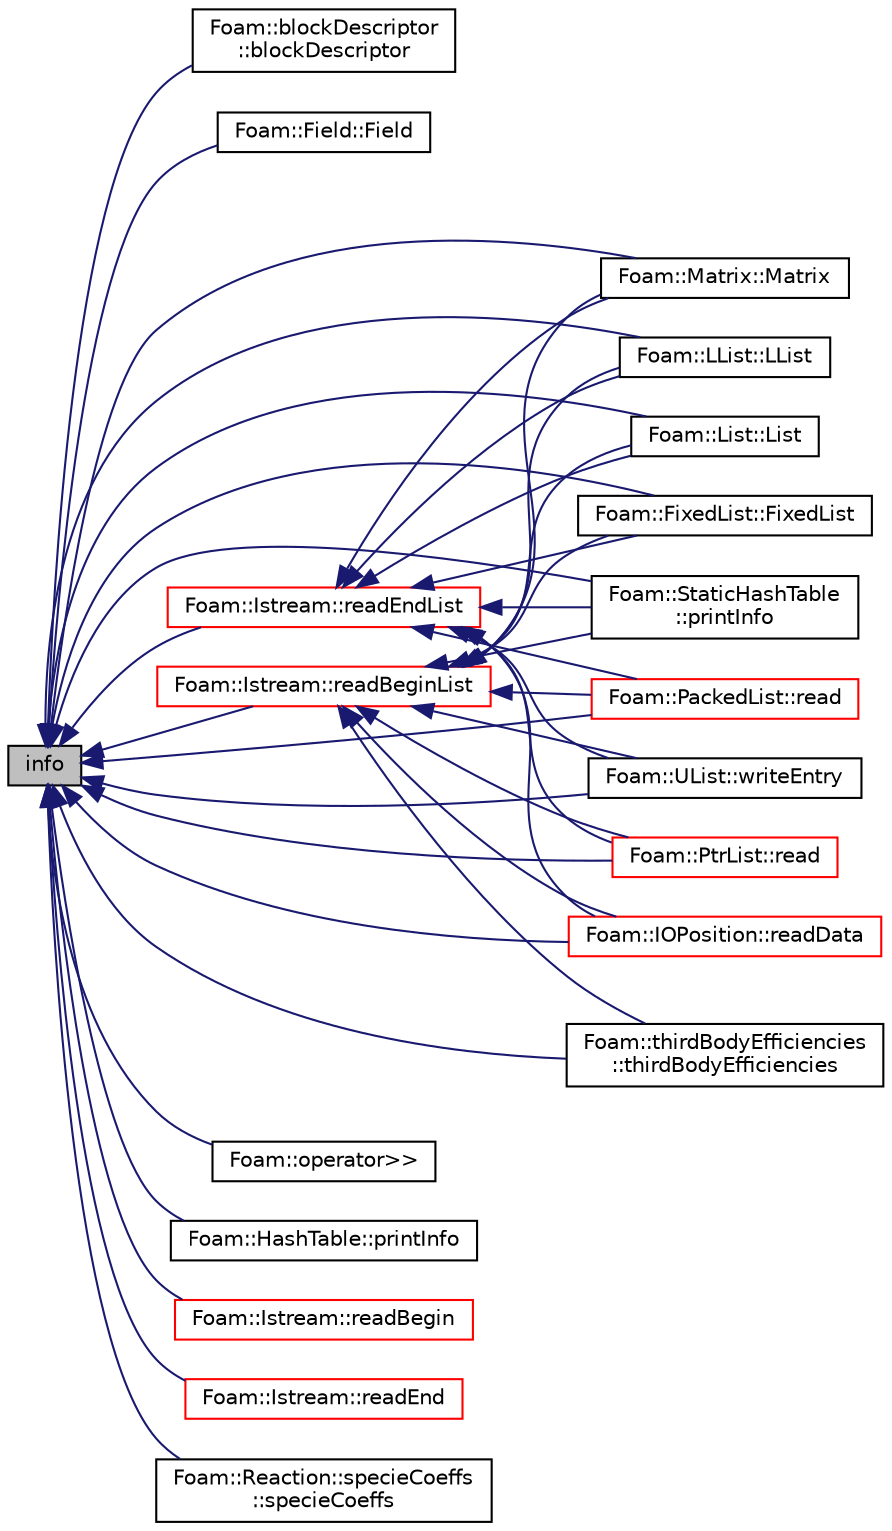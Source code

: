 digraph "info"
{
  bgcolor="transparent";
  edge [fontname="Helvetica",fontsize="10",labelfontname="Helvetica",labelfontsize="10"];
  node [fontname="Helvetica",fontsize="10",shape=record];
  rankdir="LR";
  Node1 [label="info",height=0.2,width=0.4,color="black", fillcolor="grey75", style="filled", fontcolor="black"];
  Node1 -> Node2 [dir="back",color="midnightblue",fontsize="10",style="solid",fontname="Helvetica"];
  Node2 [label="Foam::blockDescriptor\l::blockDescriptor",height=0.2,width=0.4,color="black",URL="$a00140.html#a00eb99a211b093415fcdeca89e0ef220",tooltip="Construct from Istream. "];
  Node1 -> Node3 [dir="back",color="midnightblue",fontsize="10",style="solid",fontname="Helvetica"];
  Node3 [label="Foam::Field::Field",height=0.2,width=0.4,color="black",URL="$a00758.html#a7c7798a471c99613de775e23bbe76b8f",tooltip="Construct from a dictionary entry. "];
  Node1 -> Node4 [dir="back",color="midnightblue",fontsize="10",style="solid",fontname="Helvetica"];
  Node4 [label="Foam::FixedList::FixedList",height=0.2,width=0.4,color="black",URL="$a00829.html#a96fc89cc5cd7ef81f0d49bfb25247021",tooltip="Construct from Istream. "];
  Node1 -> Node5 [dir="back",color="midnightblue",fontsize="10",style="solid",fontname="Helvetica"];
  Node5 [label="Foam::List::List",height=0.2,width=0.4,color="black",URL="$a01392.html#a14f9ee6bb196d1f585f55ea49dc15a0c",tooltip="Construct from Istream. "];
  Node1 -> Node6 [dir="back",color="midnightblue",fontsize="10",style="solid",fontname="Helvetica"];
  Node6 [label="Foam::LList::LList",height=0.2,width=0.4,color="black",URL="$a01399.html#aa632aa973f33404a158c0481ead8a78b",tooltip="Construct from Istream. "];
  Node1 -> Node7 [dir="back",color="midnightblue",fontsize="10",style="solid",fontname="Helvetica"];
  Node7 [label="Foam::Matrix::Matrix",height=0.2,width=0.4,color="black",URL="$a01470.html#aa92976d4353b6683c4f4b1b50a536502",tooltip="Construct from Istream. "];
  Node1 -> Node8 [dir="back",color="midnightblue",fontsize="10",style="solid",fontname="Helvetica"];
  Node8 [label="Foam::operator\>\>",height=0.2,width=0.4,color="black",URL="$a10887.html#ae138a2a110d0a07026967ee5edbf2e71"];
  Node1 -> Node9 [dir="back",color="midnightblue",fontsize="10",style="solid",fontname="Helvetica"];
  Node9 [label="Foam::StaticHashTable\l::printInfo",height=0.2,width=0.4,color="black",URL="$a02522.html#aa83f51c128dc4622568ef2cf81ded527",tooltip="Print information. "];
  Node1 -> Node10 [dir="back",color="midnightblue",fontsize="10",style="solid",fontname="Helvetica"];
  Node10 [label="Foam::HashTable::printInfo",height=0.2,width=0.4,color="black",URL="$a00994.html#aa83f51c128dc4622568ef2cf81ded527",tooltip="Print information. "];
  Node1 -> Node11 [dir="back",color="midnightblue",fontsize="10",style="solid",fontname="Helvetica"];
  Node11 [label="Foam::PtrList::read",height=0.2,width=0.4,color="red",URL="$a02077.html#a13f28f6f50da188010f20f60b92f4f39",tooltip="Read from Istream using given Istream constructor class. "];
  Node1 -> Node12 [dir="back",color="midnightblue",fontsize="10",style="solid",fontname="Helvetica"];
  Node12 [label="Foam::PackedList::read",height=0.2,width=0.4,color="red",URL="$a01795.html#a223c472410515286cf5050b0b7b37396",tooltip="Clear list and read from stream. "];
  Node1 -> Node13 [dir="back",color="midnightblue",fontsize="10",style="solid",fontname="Helvetica"];
  Node13 [label="Foam::Istream::readBegin",height=0.2,width=0.4,color="red",URL="$a01215.html#a0f770b511770a752d65282976e8a8078"];
  Node1 -> Node14 [dir="back",color="midnightblue",fontsize="10",style="solid",fontname="Helvetica"];
  Node14 [label="Foam::Istream::readBeginList",height=0.2,width=0.4,color="red",URL="$a01215.html#adb9b1a5ac1aacc94b9998439303acfa7"];
  Node14 -> Node4 [dir="back",color="midnightblue",fontsize="10",style="solid",fontname="Helvetica"];
  Node14 -> Node5 [dir="back",color="midnightblue",fontsize="10",style="solid",fontname="Helvetica"];
  Node14 -> Node6 [dir="back",color="midnightblue",fontsize="10",style="solid",fontname="Helvetica"];
  Node14 -> Node7 [dir="back",color="midnightblue",fontsize="10",style="solid",fontname="Helvetica"];
  Node14 -> Node9 [dir="back",color="midnightblue",fontsize="10",style="solid",fontname="Helvetica"];
  Node14 -> Node11 [dir="back",color="midnightblue",fontsize="10",style="solid",fontname="Helvetica"];
  Node14 -> Node12 [dir="back",color="midnightblue",fontsize="10",style="solid",fontname="Helvetica"];
  Node14 -> Node15 [dir="back",color="midnightblue",fontsize="10",style="solid",fontname="Helvetica"];
  Node15 [label="Foam::IOPosition::readData",height=0.2,width=0.4,color="red",URL="$a01199.html#af01264cee7588de77f4021f7c9322549"];
  Node14 -> Node16 [dir="back",color="midnightblue",fontsize="10",style="solid",fontname="Helvetica"];
  Node16 [label="Foam::thirdBodyEfficiencies\l::thirdBodyEfficiencies",height=0.2,width=0.4,color="black",URL="$a02688.html#aece973b4d66b7d623d7afa421feb9395",tooltip="Construct from Istream. "];
  Node14 -> Node17 [dir="back",color="midnightblue",fontsize="10",style="solid",fontname="Helvetica"];
  Node17 [label="Foam::UList::writeEntry",height=0.2,width=0.4,color="black",URL="$a02842.html#a7bd1878bce81bf4174dea56840d4a007",tooltip="Write the UList as a dictionary entry with keyword. "];
  Node1 -> Node15 [dir="back",color="midnightblue",fontsize="10",style="solid",fontname="Helvetica"];
  Node1 -> Node18 [dir="back",color="midnightblue",fontsize="10",style="solid",fontname="Helvetica"];
  Node18 [label="Foam::Istream::readEnd",height=0.2,width=0.4,color="red",URL="$a01215.html#a092d231ce97840ca80cad9b0e98acbb8"];
  Node1 -> Node19 [dir="back",color="midnightblue",fontsize="10",style="solid",fontname="Helvetica"];
  Node19 [label="Foam::Istream::readEndList",height=0.2,width=0.4,color="red",URL="$a01215.html#a3fbb1d26a1c975ed5be8df0056c863dd"];
  Node19 -> Node4 [dir="back",color="midnightblue",fontsize="10",style="solid",fontname="Helvetica"];
  Node19 -> Node5 [dir="back",color="midnightblue",fontsize="10",style="solid",fontname="Helvetica"];
  Node19 -> Node6 [dir="back",color="midnightblue",fontsize="10",style="solid",fontname="Helvetica"];
  Node19 -> Node7 [dir="back",color="midnightblue",fontsize="10",style="solid",fontname="Helvetica"];
  Node19 -> Node9 [dir="back",color="midnightblue",fontsize="10",style="solid",fontname="Helvetica"];
  Node19 -> Node11 [dir="back",color="midnightblue",fontsize="10",style="solid",fontname="Helvetica"];
  Node19 -> Node12 [dir="back",color="midnightblue",fontsize="10",style="solid",fontname="Helvetica"];
  Node19 -> Node15 [dir="back",color="midnightblue",fontsize="10",style="solid",fontname="Helvetica"];
  Node19 -> Node17 [dir="back",color="midnightblue",fontsize="10",style="solid",fontname="Helvetica"];
  Node1 -> Node20 [dir="back",color="midnightblue",fontsize="10",style="solid",fontname="Helvetica"];
  Node20 [label="Foam::Reaction::specieCoeffs\l::specieCoeffs",height=0.2,width=0.4,color="black",URL="$a02471.html#a9b84deb388790337f13f6cb82367964a"];
  Node1 -> Node16 [dir="back",color="midnightblue",fontsize="10",style="solid",fontname="Helvetica"];
  Node1 -> Node17 [dir="back",color="midnightblue",fontsize="10",style="solid",fontname="Helvetica"];
}
